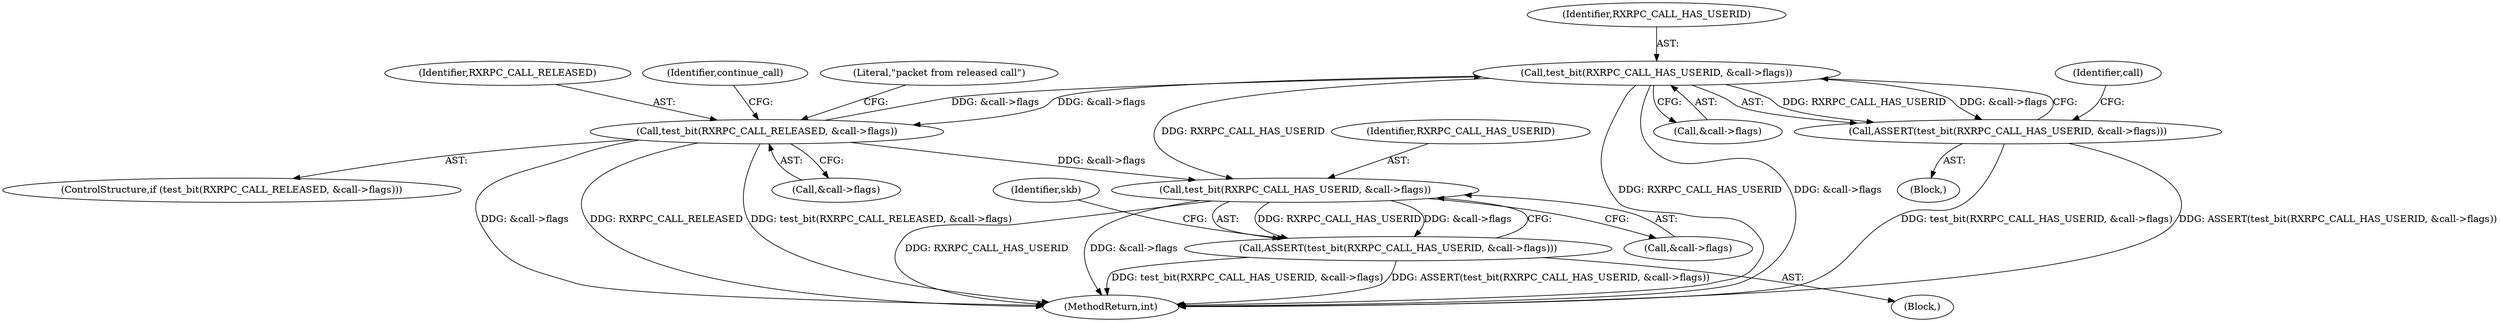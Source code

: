 digraph "0_linux_f3d3342602f8bcbf37d7c46641cb9bca7618eb1c_29@pointer" {
"1000488" [label="(Call,test_bit(RXRPC_CALL_HAS_USERID, &call->flags))"];
"1000344" [label="(Call,test_bit(RXRPC_CALL_RELEASED, &call->flags))"];
"1000488" [label="(Call,test_bit(RXRPC_CALL_HAS_USERID, &call->flags))"];
"1000487" [label="(Call,ASSERT(test_bit(RXRPC_CALL_HAS_USERID, &call->flags)))"];
"1000785" [label="(Call,test_bit(RXRPC_CALL_HAS_USERID, &call->flags))"];
"1000784" [label="(Call,ASSERT(test_bit(RXRPC_CALL_HAS_USERID, &call->flags)))"];
"1000346" [label="(Call,&call->flags)"];
"1000487" [label="(Call,ASSERT(test_bit(RXRPC_CALL_HAS_USERID, &call->flags)))"];
"1000343" [label="(ControlStructure,if (test_bit(RXRPC_CALL_RELEASED, &call->flags)))"];
"1000784" [label="(Call,ASSERT(test_bit(RXRPC_CALL_HAS_USERID, &call->flags)))"];
"1000345" [label="(Identifier,RXRPC_CALL_RELEASED)"];
"1000488" [label="(Call,test_bit(RXRPC_CALL_HAS_USERID, &call->flags))"];
"1000122" [label="(Block,)"];
"1000785" [label="(Call,test_bit(RXRPC_CALL_HAS_USERID, &call->flags))"];
"1000496" [label="(Identifier,call)"];
"1000793" [label="(Identifier,skb)"];
"1000368" [label="(Identifier,continue_call)"];
"1000489" [label="(Identifier,RXRPC_CALL_HAS_USERID)"];
"1000787" [label="(Call,&call->flags)"];
"1001014" [label="(MethodReturn,int)"];
"1000344" [label="(Call,test_bit(RXRPC_CALL_RELEASED, &call->flags))"];
"1000490" [label="(Call,&call->flags)"];
"1000470" [label="(Block,)"];
"1000786" [label="(Identifier,RXRPC_CALL_HAS_USERID)"];
"1000352" [label="(Literal,\"packet from released call\")"];
"1000488" -> "1000487"  [label="AST: "];
"1000488" -> "1000490"  [label="CFG: "];
"1000489" -> "1000488"  [label="AST: "];
"1000490" -> "1000488"  [label="AST: "];
"1000487" -> "1000488"  [label="CFG: "];
"1000488" -> "1001014"  [label="DDG: RXRPC_CALL_HAS_USERID"];
"1000488" -> "1001014"  [label="DDG: &call->flags"];
"1000488" -> "1000344"  [label="DDG: &call->flags"];
"1000488" -> "1000487"  [label="DDG: RXRPC_CALL_HAS_USERID"];
"1000488" -> "1000487"  [label="DDG: &call->flags"];
"1000344" -> "1000488"  [label="DDG: &call->flags"];
"1000488" -> "1000785"  [label="DDG: RXRPC_CALL_HAS_USERID"];
"1000344" -> "1000343"  [label="AST: "];
"1000344" -> "1000346"  [label="CFG: "];
"1000345" -> "1000344"  [label="AST: "];
"1000346" -> "1000344"  [label="AST: "];
"1000352" -> "1000344"  [label="CFG: "];
"1000368" -> "1000344"  [label="CFG: "];
"1000344" -> "1001014"  [label="DDG: test_bit(RXRPC_CALL_RELEASED, &call->flags)"];
"1000344" -> "1001014"  [label="DDG: &call->flags"];
"1000344" -> "1001014"  [label="DDG: RXRPC_CALL_RELEASED"];
"1000344" -> "1000785"  [label="DDG: &call->flags"];
"1000487" -> "1000470"  [label="AST: "];
"1000496" -> "1000487"  [label="CFG: "];
"1000487" -> "1001014"  [label="DDG: test_bit(RXRPC_CALL_HAS_USERID, &call->flags)"];
"1000487" -> "1001014"  [label="DDG: ASSERT(test_bit(RXRPC_CALL_HAS_USERID, &call->flags))"];
"1000785" -> "1000784"  [label="AST: "];
"1000785" -> "1000787"  [label="CFG: "];
"1000786" -> "1000785"  [label="AST: "];
"1000787" -> "1000785"  [label="AST: "];
"1000784" -> "1000785"  [label="CFG: "];
"1000785" -> "1001014"  [label="DDG: RXRPC_CALL_HAS_USERID"];
"1000785" -> "1001014"  [label="DDG: &call->flags"];
"1000785" -> "1000784"  [label="DDG: RXRPC_CALL_HAS_USERID"];
"1000785" -> "1000784"  [label="DDG: &call->flags"];
"1000784" -> "1000122"  [label="AST: "];
"1000793" -> "1000784"  [label="CFG: "];
"1000784" -> "1001014"  [label="DDG: test_bit(RXRPC_CALL_HAS_USERID, &call->flags)"];
"1000784" -> "1001014"  [label="DDG: ASSERT(test_bit(RXRPC_CALL_HAS_USERID, &call->flags))"];
}

